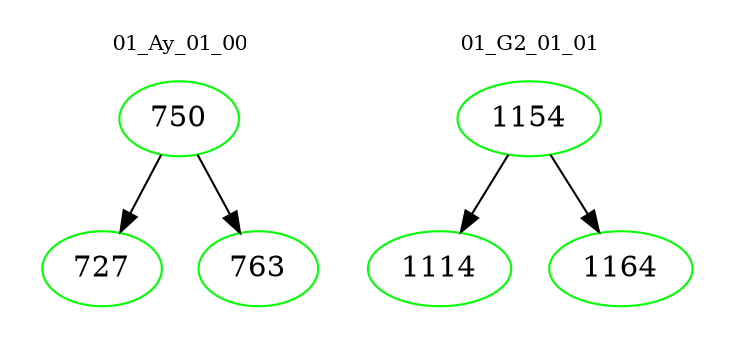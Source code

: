 digraph{
subgraph cluster_0 {
color = white
label = "01_Ay_01_00";
fontsize=10;
T0_750 [label="750", color="green"]
T0_750 -> T0_727 [color="black"]
T0_727 [label="727", color="green"]
T0_750 -> T0_763 [color="black"]
T0_763 [label="763", color="green"]
}
subgraph cluster_1 {
color = white
label = "01_G2_01_01";
fontsize=10;
T1_1154 [label="1154", color="green"]
T1_1154 -> T1_1114 [color="black"]
T1_1114 [label="1114", color="green"]
T1_1154 -> T1_1164 [color="black"]
T1_1164 [label="1164", color="green"]
}
}
